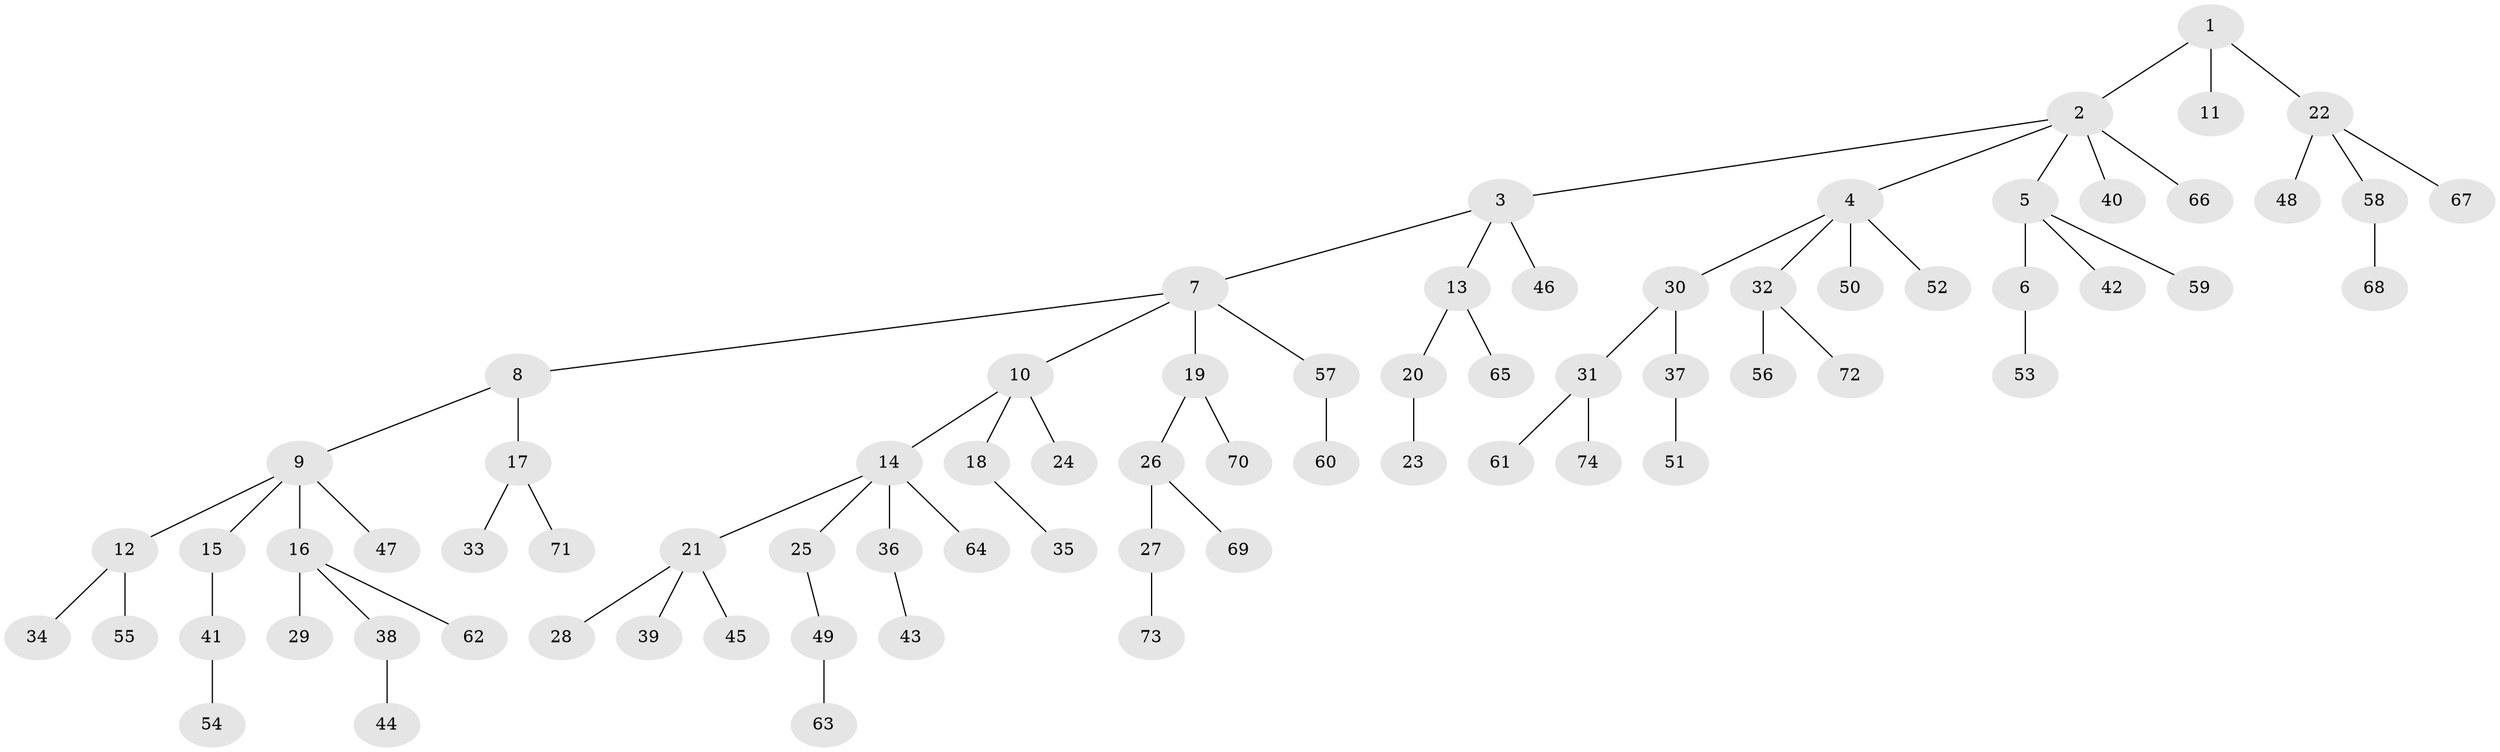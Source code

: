 // coarse degree distribution, {7: 0.0196078431372549, 4: 0.0784313725490196, 5: 0.058823529411764705, 3: 0.1568627450980392, 1: 0.6274509803921569, 2: 0.058823529411764705}
// Generated by graph-tools (version 1.1) at 2025/19/03/04/25 18:19:19]
// undirected, 74 vertices, 73 edges
graph export_dot {
graph [start="1"]
  node [color=gray90,style=filled];
  1;
  2;
  3;
  4;
  5;
  6;
  7;
  8;
  9;
  10;
  11;
  12;
  13;
  14;
  15;
  16;
  17;
  18;
  19;
  20;
  21;
  22;
  23;
  24;
  25;
  26;
  27;
  28;
  29;
  30;
  31;
  32;
  33;
  34;
  35;
  36;
  37;
  38;
  39;
  40;
  41;
  42;
  43;
  44;
  45;
  46;
  47;
  48;
  49;
  50;
  51;
  52;
  53;
  54;
  55;
  56;
  57;
  58;
  59;
  60;
  61;
  62;
  63;
  64;
  65;
  66;
  67;
  68;
  69;
  70;
  71;
  72;
  73;
  74;
  1 -- 2;
  1 -- 11;
  1 -- 22;
  2 -- 3;
  2 -- 4;
  2 -- 5;
  2 -- 40;
  2 -- 66;
  3 -- 7;
  3 -- 13;
  3 -- 46;
  4 -- 30;
  4 -- 32;
  4 -- 50;
  4 -- 52;
  5 -- 6;
  5 -- 42;
  5 -- 59;
  6 -- 53;
  7 -- 8;
  7 -- 10;
  7 -- 19;
  7 -- 57;
  8 -- 9;
  8 -- 17;
  9 -- 12;
  9 -- 15;
  9 -- 16;
  9 -- 47;
  10 -- 14;
  10 -- 18;
  10 -- 24;
  12 -- 34;
  12 -- 55;
  13 -- 20;
  13 -- 65;
  14 -- 21;
  14 -- 25;
  14 -- 36;
  14 -- 64;
  15 -- 41;
  16 -- 29;
  16 -- 38;
  16 -- 62;
  17 -- 33;
  17 -- 71;
  18 -- 35;
  19 -- 26;
  19 -- 70;
  20 -- 23;
  21 -- 28;
  21 -- 39;
  21 -- 45;
  22 -- 48;
  22 -- 58;
  22 -- 67;
  25 -- 49;
  26 -- 27;
  26 -- 69;
  27 -- 73;
  30 -- 31;
  30 -- 37;
  31 -- 61;
  31 -- 74;
  32 -- 56;
  32 -- 72;
  36 -- 43;
  37 -- 51;
  38 -- 44;
  41 -- 54;
  49 -- 63;
  57 -- 60;
  58 -- 68;
}
